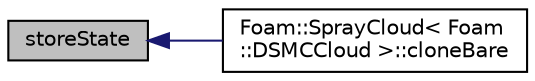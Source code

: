 digraph "storeState"
{
  bgcolor="transparent";
  edge [fontname="Helvetica",fontsize="10",labelfontname="Helvetica",labelfontsize="10"];
  node [fontname="Helvetica",fontsize="10",shape=record];
  rankdir="LR";
  Node1 [label="storeState",height=0.2,width=0.4,color="black", fillcolor="grey75", style="filled", fontcolor="black"];
  Node1 -> Node2 [dir="back",color="midnightblue",fontsize="10",style="solid",fontname="Helvetica"];
  Node2 [label="Foam::SprayCloud\< Foam\l::DSMCCloud \>::cloneBare",height=0.2,width=0.4,color="black",URL="$a02497.html#aea3a1f8b31395de01b43cb27de2d39eb",tooltip="Construct and return bare clone based on (this) with new name. "];
}
